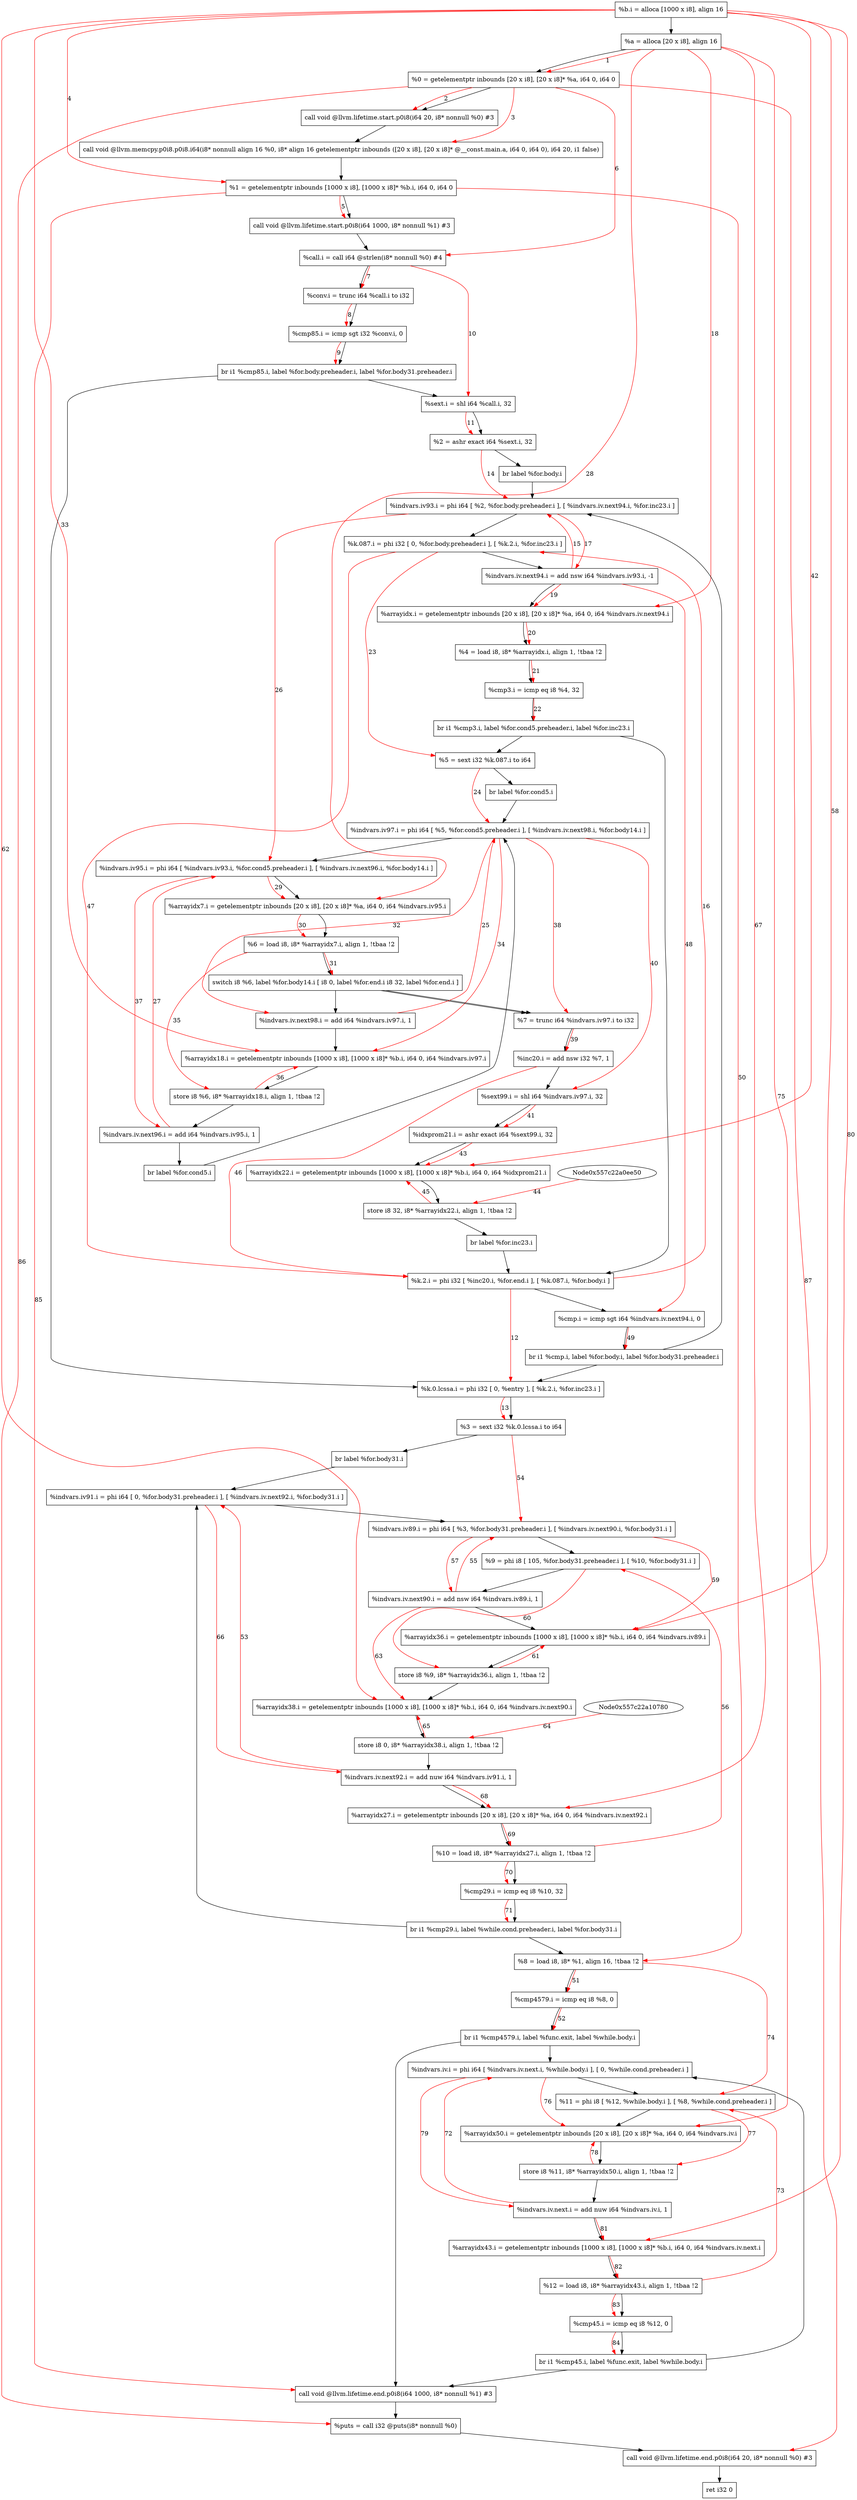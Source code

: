 digraph "CDFG for'main' function" {
	Node0x557c22a0d698[shape=record, label="  %b.i = alloca [1000 x i8], align 16"]
	Node0x557c22a10088[shape=record, label="  %a = alloca [20 x i8], align 16"]
	Node0x557c22a133b8[shape=record, label="  %0 = getelementptr inbounds [20 x i8], [20 x i8]* %a, i64 0, i64 0"]
	Node0x557c22a13538[shape=record, label="  call void @llvm.lifetime.start.p0i8(i64 20, i8* nonnull %0) #3"]
	Node0x557c22a13c98[shape=record, label="  call void @llvm.memcpy.p0i8.p0i8.i64(i8* nonnull align 16 %0, i8* align 16 getelementptr inbounds ([20 x i8], [20 x i8]* @__const.main.a, i64 0, i64 0), i64 20, i1 false)"]
	Node0x557c22a13d88[shape=record, label="  %1 = getelementptr inbounds [1000 x i8], [1000 x i8]* %b.i, i64 0, i64 0"]
	Node0x557c22a13eb8[shape=record, label="  call void @llvm.lifetime.start.p0i8(i64 1000, i8* nonnull %1) #3"]
	Node0x557c22a13fd0[shape=record, label="  %call.i = call i64 @strlen(i8* nonnull %0) #4"]
	Node0x557c22a14088[shape=record, label="  %conv.i = trunc i64 %call.i to i32"]
	Node0x557c22a14120[shape=record, label="  %cmp85.i = icmp sgt i32 %conv.i, 0"]
	Node0x557c22a14398[shape=record, label="  br i1 %cmp85.i, label %for.body.preheader.i, label %for.body31.preheader.i"]
	Node0x557c22a14440[shape=record, label="  %sext.i = shl i64 %call.i, 32"]
	Node0x557c22a144b0[shape=record, label="  %2 = ashr exact i64 %sext.i, 32"]
	Node0x557c22a14588[shape=record, label="  br label %for.body.i"]
	Node0x557c22a146e8[shape=record, label="  %k.0.lcssa.i = phi i32 [ 0, %entry ], [ %k.2.i, %for.inc23.i ]"]
	Node0x557c22a147c8[shape=record, label="  %3 = sext i32 %k.0.lcssa.i to i64"]
	Node0x557c22a14aa8[shape=record, label="  br label %for.body31.i"]
	Node0x557c22a14b58[shape=record, label="  %indvars.iv93.i = phi i64 [ %2, %for.body.preheader.i ], [ %indvars.iv.next94.i, %for.inc23.i ]"]
	Node0x557c22a14c58[shape=record, label="  %k.087.i = phi i32 [ 0, %for.body.preheader.i ], [ %k.2.i, %for.inc23.i ]"]
	Node0x557c22a14d40[shape=record, label="  %indvars.iv.next94.i = add nsw i64 %indvars.iv93.i, -1"]
	Node0x557c22a14dc8[shape=record, label="  %arrayidx.i = getelementptr inbounds [20 x i8], [20 x i8]* %a, i64 0, i64 %indvars.iv.next94.i"]
	Node0x557c22a141e8[shape=record, label="  %4 = load i8, i8* %arrayidx.i, align 1, !tbaa !2"]
	Node0x557c22a14ea0[shape=record, label="  %cmp3.i = icmp eq i8 %4, 32"]
	Node0x557c22a14ff8[shape=record, label="  br i1 %cmp3.i, label %for.cond5.preheader.i, label %for.inc23.i"]
	Node0x557c22a14f48[shape=record, label="  %5 = sext i32 %k.087.i to i64"]
	Node0x557c22a15108[shape=record, label="  br label %for.cond5.i"]
	Node0x557c22a15268[shape=record, label="  %indvars.iv97.i = phi i64 [ %5, %for.cond5.preheader.i ], [ %indvars.iv.next98.i, %for.body14.i ]"]
	Node0x557c22a15448[shape=record, label="  %indvars.iv95.i = phi i64 [ %indvars.iv93.i, %for.cond5.preheader.i ], [ %indvars.iv.next96.i, %for.body14.i ]"]
	Node0x557c22a15528[shape=record, label="  %arrayidx7.i = getelementptr inbounds [20 x i8], [20 x i8]* %a, i64 0, i64 %indvars.iv95.i"]
	Node0x557c22a155c8[shape=record, label="  %6 = load i8, i8* %arrayidx7.i, align 1, !tbaa !2"]
	Node0x557c22a15a18[shape=record, label="  switch i8 %6, label %for.body14.i [
    i8 0, label %for.end.i
    i8 32, label %for.end.i
  ]"]
	Node0x557c22a15b60[shape=record, label="  %indvars.iv.next98.i = add i64 %indvars.iv97.i, 1"]
	Node0x557c22a15be8[shape=record, label="  %arrayidx18.i = getelementptr inbounds [1000 x i8], [1000 x i8]* %b.i, i64 0, i64 %indvars.iv97.i"]
	Node0x557c22a15c70[shape=record, label="  store i8 %6, i8* %arrayidx18.i, align 1, !tbaa !2"]
	Node0x557c22a15cf0[shape=record, label="  %indvars.iv.next96.i = add i64 %indvars.iv95.i, 1"]
	Node0x557c22a153d8[shape=record, label="  br label %for.cond5.i"]
	Node0x557c22a159c8[shape=record, label="  %7 = trunc i64 %indvars.iv97.i to i32"]
	Node0x557c22a15d60[shape=record, label="  %inc20.i = add nsw i32 %7, 1"]
	Node0x557c22a15dd0[shape=record, label="  %sext99.i = shl i64 %indvars.iv97.i, 32"]
	Node0x557c22a15e40[shape=record, label="  %idxprom21.i = ashr exact i64 %sext99.i, 32"]
	Node0x557c22a15ec8[shape=record, label="  %arrayidx22.i = getelementptr inbounds [1000 x i8], [1000 x i8]* %b.i, i64 0, i64 %idxprom21.i"]
	Node0x557c22a15f80[shape=record, label="  store i8 32, i8* %arrayidx22.i, align 1, !tbaa !2"]
	Node0x557c22a150a8[shape=record, label="  br label %for.inc23.i"]
	Node0x557c22a15fd8[shape=record, label="  %k.2.i = phi i32 [ %inc20.i, %for.end.i ], [ %k.087.i, %for.body.i ]"]
	Node0x557c22a160d0[shape=record, label="  %cmp.i = icmp sgt i64 %indvars.iv.next94.i, 0"]
	Node0x557c22a16158[shape=record, label="  br i1 %cmp.i, label %for.body.i, label %for.body31.preheader.i"]
	Node0x557c22a142e8[shape=record, label="  %8 = load i8, i8* %1, align 16, !tbaa !2"]
	Node0x557c22a162d0[shape=record, label="  %cmp4579.i = icmp eq i8 %8, 0"]
	Node0x557c22a115a8[shape=record, label="  br i1 %cmp4579.i, label %func.exit, label %while.body.i"]
	Node0x557c22a11658[shape=record, label="  %indvars.iv91.i = phi i64 [ 0, %for.body31.preheader.i ], [ %indvars.iv.next92.i, %for.body31.i ]"]
	Node0x557c22a11808[shape=record, label="  %indvars.iv89.i = phi i64 [ %3, %for.body31.preheader.i ], [ %indvars.iv.next90.i, %for.body31.i ]"]
	Node0x557c22a11978[shape=record, label="  %9 = phi i8 [ 105, %for.body31.preheader.i ], [ %10, %for.body31.i ]"]
	Node0x557c22a11a40[shape=record, label="  %indvars.iv.next90.i = add nsw i64 %indvars.iv89.i, 1"]
	Node0x557c22a11ac8[shape=record, label="  %arrayidx36.i = getelementptr inbounds [1000 x i8], [1000 x i8]* %b.i, i64 0, i64 %indvars.iv89.i"]
	Node0x557c22a11b50[shape=record, label="  store i8 %9, i8* %arrayidx36.i, align 1, !tbaa !2"]
	Node0x557c22a11c48[shape=record, label="  %arrayidx38.i = getelementptr inbounds [1000 x i8], [1000 x i8]* %b.i, i64 0, i64 %indvars.iv.next90.i"]
	Node0x557c22a17380[shape=record, label="  store i8 0, i8* %arrayidx38.i, align 1, !tbaa !2"]
	Node0x557c22a17400[shape=record, label="  %indvars.iv.next92.i = add nuw i64 %indvars.iv91.i, 1"]
	Node0x557c22a17488[shape=record, label="  %arrayidx27.i = getelementptr inbounds [20 x i8], [20 x i8]* %a, i64 0, i64 %indvars.iv.next92.i"]
	Node0x557c22a14a48[shape=record, label="  %10 = load i8, i8* %arrayidx27.i, align 1, !tbaa !2"]
	Node0x557c22a17510[shape=record, label="  %cmp29.i = icmp eq i8 %10, 32"]
	Node0x557c22a17598[shape=record, label="  br i1 %cmp29.i, label %while.cond.preheader.i, label %for.body31.i"]
	Node0x557c22a17618[shape=record, label="  %indvars.iv.i = phi i64 [ %indvars.iv.next.i, %while.body.i ], [ 0, %while.cond.preheader.i ]"]
	Node0x557c22a17718[shape=record, label="  %11 = phi i8 [ %12, %while.body.i ], [ %8, %while.cond.preheader.i ]"]
	Node0x557c22a177f8[shape=record, label="  %arrayidx50.i = getelementptr inbounds [20 x i8], [20 x i8]* %a, i64 0, i64 %indvars.iv.i"]
	Node0x557c22a17880[shape=record, label="  store i8 %11, i8* %arrayidx50.i, align 1, !tbaa !2"]
	Node0x557c22a17900[shape=record, label="  %indvars.iv.next.i = add nuw i64 %indvars.iv.i, 1"]
	Node0x557c22a17fd8[shape=record, label="  %arrayidx43.i = getelementptr inbounds [1000 x i8], [1000 x i8]* %b.i, i64 0, i64 %indvars.iv.next.i"]
	Node0x557c22a15218[shape=record, label="  %12 = load i8, i8* %arrayidx43.i, align 1, !tbaa !2"]
	Node0x557c22a18060[shape=record, label="  %cmp45.i = icmp eq i8 %12, 0"]
	Node0x557c22a180e8[shape=record, label="  br i1 %cmp45.i, label %func.exit, label %while.body.i"]
	Node0x557c22a181b8[shape=record, label="  call void @llvm.lifetime.end.p0i8(i64 1000, i8* nonnull %1) #3"]
	Node0x557c22a18320[shape=record, label="  %puts = call i32 @puts(i8* nonnull %0)"]
	Node0x557c22a18468[shape=record, label="  call void @llvm.lifetime.end.p0i8(i64 20, i8* nonnull %0) #3"]
	Node0x557c22a11798[shape=record, label="  ret i32 0"]
	Node0x557c22a0d698 -> Node0x557c22a10088
	Node0x557c22a10088 -> Node0x557c22a133b8
	Node0x557c22a133b8 -> Node0x557c22a13538
	Node0x557c22a13538 -> Node0x557c22a13c98
	Node0x557c22a13c98 -> Node0x557c22a13d88
	Node0x557c22a13d88 -> Node0x557c22a13eb8
	Node0x557c22a13eb8 -> Node0x557c22a13fd0
	Node0x557c22a13fd0 -> Node0x557c22a14088
	Node0x557c22a14088 -> Node0x557c22a14120
	Node0x557c22a14120 -> Node0x557c22a14398
	Node0x557c22a14398 -> Node0x557c22a14440
	Node0x557c22a14398 -> Node0x557c22a146e8
	Node0x557c22a14440 -> Node0x557c22a144b0
	Node0x557c22a144b0 -> Node0x557c22a14588
	Node0x557c22a14588 -> Node0x557c22a14b58
	Node0x557c22a146e8 -> Node0x557c22a147c8
	Node0x557c22a147c8 -> Node0x557c22a14aa8
	Node0x557c22a14aa8 -> Node0x557c22a11658
	Node0x557c22a14b58 -> Node0x557c22a14c58
	Node0x557c22a14c58 -> Node0x557c22a14d40
	Node0x557c22a14d40 -> Node0x557c22a14dc8
	Node0x557c22a14dc8 -> Node0x557c22a141e8
	Node0x557c22a141e8 -> Node0x557c22a14ea0
	Node0x557c22a14ea0 -> Node0x557c22a14ff8
	Node0x557c22a14ff8 -> Node0x557c22a14f48
	Node0x557c22a14ff8 -> Node0x557c22a15fd8
	Node0x557c22a14f48 -> Node0x557c22a15108
	Node0x557c22a15108 -> Node0x557c22a15268
	Node0x557c22a15268 -> Node0x557c22a15448
	Node0x557c22a15448 -> Node0x557c22a15528
	Node0x557c22a15528 -> Node0x557c22a155c8
	Node0x557c22a155c8 -> Node0x557c22a15a18
	Node0x557c22a15a18 -> Node0x557c22a15b60
	Node0x557c22a15a18 -> Node0x557c22a159c8
	Node0x557c22a15a18 -> Node0x557c22a159c8
	Node0x557c22a15b60 -> Node0x557c22a15be8
	Node0x557c22a15be8 -> Node0x557c22a15c70
	Node0x557c22a15c70 -> Node0x557c22a15cf0
	Node0x557c22a15cf0 -> Node0x557c22a153d8
	Node0x557c22a153d8 -> Node0x557c22a15268
	Node0x557c22a159c8 -> Node0x557c22a15d60
	Node0x557c22a15d60 -> Node0x557c22a15dd0
	Node0x557c22a15dd0 -> Node0x557c22a15e40
	Node0x557c22a15e40 -> Node0x557c22a15ec8
	Node0x557c22a15ec8 -> Node0x557c22a15f80
	Node0x557c22a15f80 -> Node0x557c22a150a8
	Node0x557c22a150a8 -> Node0x557c22a15fd8
	Node0x557c22a15fd8 -> Node0x557c22a160d0
	Node0x557c22a160d0 -> Node0x557c22a16158
	Node0x557c22a16158 -> Node0x557c22a14b58
	Node0x557c22a16158 -> Node0x557c22a146e8
	Node0x557c22a142e8 -> Node0x557c22a162d0
	Node0x557c22a162d0 -> Node0x557c22a115a8
	Node0x557c22a115a8 -> Node0x557c22a181b8
	Node0x557c22a115a8 -> Node0x557c22a17618
	Node0x557c22a11658 -> Node0x557c22a11808
	Node0x557c22a11808 -> Node0x557c22a11978
	Node0x557c22a11978 -> Node0x557c22a11a40
	Node0x557c22a11a40 -> Node0x557c22a11ac8
	Node0x557c22a11ac8 -> Node0x557c22a11b50
	Node0x557c22a11b50 -> Node0x557c22a11c48
	Node0x557c22a11c48 -> Node0x557c22a17380
	Node0x557c22a17380 -> Node0x557c22a17400
	Node0x557c22a17400 -> Node0x557c22a17488
	Node0x557c22a17488 -> Node0x557c22a14a48
	Node0x557c22a14a48 -> Node0x557c22a17510
	Node0x557c22a17510 -> Node0x557c22a17598
	Node0x557c22a17598 -> Node0x557c22a142e8
	Node0x557c22a17598 -> Node0x557c22a11658
	Node0x557c22a17618 -> Node0x557c22a17718
	Node0x557c22a17718 -> Node0x557c22a177f8
	Node0x557c22a177f8 -> Node0x557c22a17880
	Node0x557c22a17880 -> Node0x557c22a17900
	Node0x557c22a17900 -> Node0x557c22a17fd8
	Node0x557c22a17fd8 -> Node0x557c22a15218
	Node0x557c22a15218 -> Node0x557c22a18060
	Node0x557c22a18060 -> Node0x557c22a180e8
	Node0x557c22a180e8 -> Node0x557c22a181b8
	Node0x557c22a180e8 -> Node0x557c22a17618
	Node0x557c22a181b8 -> Node0x557c22a18320
	Node0x557c22a18320 -> Node0x557c22a18468
	Node0x557c22a18468 -> Node0x557c22a11798
edge [color=red]
	Node0x557c22a10088 -> Node0x557c22a133b8[label="1"]
	Node0x557c22a133b8 -> Node0x557c22a13538[label="2"]
	Node0x557c22a133b8 -> Node0x557c22a13c98[label="3"]
	Node0x557c22a0d698 -> Node0x557c22a13d88[label="4"]
	Node0x557c22a13d88 -> Node0x557c22a13eb8[label="5"]
	Node0x557c22a133b8 -> Node0x557c22a13fd0[label="6"]
	Node0x557c22a13fd0 -> Node0x557c22a14088[label="7"]
	Node0x557c22a14088 -> Node0x557c22a14120[label="8"]
	Node0x557c22a14120 -> Node0x557c22a14398[label="9"]
	Node0x557c22a13fd0 -> Node0x557c22a14440[label="10"]
	Node0x557c22a14440 -> Node0x557c22a144b0[label="11"]
	Node0x557c22a15fd8 -> Node0x557c22a146e8[label="12"]
	Node0x557c22a146e8 -> Node0x557c22a147c8[label="13"]
	Node0x557c22a144b0 -> Node0x557c22a14b58[label="14"]
	Node0x557c22a14d40 -> Node0x557c22a14b58[label="15"]
	Node0x557c22a15fd8 -> Node0x557c22a14c58[label="16"]
	Node0x557c22a14b58 -> Node0x557c22a14d40[label="17"]
	Node0x557c22a10088 -> Node0x557c22a14dc8[label="18"]
	Node0x557c22a14d40 -> Node0x557c22a14dc8[label="19"]
	Node0x557c22a14dc8 -> Node0x557c22a141e8[label="20"]
	Node0x557c22a141e8 -> Node0x557c22a14ea0[label="21"]
	Node0x557c22a14ea0 -> Node0x557c22a14ff8[label="22"]
	Node0x557c22a14c58 -> Node0x557c22a14f48[label="23"]
	Node0x557c22a14f48 -> Node0x557c22a15268[label="24"]
	Node0x557c22a15b60 -> Node0x557c22a15268[label="25"]
	Node0x557c22a14b58 -> Node0x557c22a15448[label="26"]
	Node0x557c22a15cf0 -> Node0x557c22a15448[label="27"]
	Node0x557c22a10088 -> Node0x557c22a15528[label="28"]
	Node0x557c22a15448 -> Node0x557c22a15528[label="29"]
	Node0x557c22a15528 -> Node0x557c22a155c8[label="30"]
	Node0x557c22a155c8 -> Node0x557c22a15a18[label="31"]
	Node0x557c22a15268 -> Node0x557c22a15b60[label="32"]
	Node0x557c22a0d698 -> Node0x557c22a15be8[label="33"]
	Node0x557c22a15268 -> Node0x557c22a15be8[label="34"]
	Node0x557c22a155c8 -> Node0x557c22a15c70[label="35"]
	Node0x557c22a15c70 -> Node0x557c22a15be8[label="36"]
	Node0x557c22a15448 -> Node0x557c22a15cf0[label="37"]
	Node0x557c22a15268 -> Node0x557c22a159c8[label="38"]
	Node0x557c22a159c8 -> Node0x557c22a15d60[label="39"]
	Node0x557c22a15268 -> Node0x557c22a15dd0[label="40"]
	Node0x557c22a15dd0 -> Node0x557c22a15e40[label="41"]
	Node0x557c22a0d698 -> Node0x557c22a15ec8[label="42"]
	Node0x557c22a15e40 -> Node0x557c22a15ec8[label="43"]
	Node0x557c22a0ee50 -> Node0x557c22a15f80[label="44"]
	Node0x557c22a15f80 -> Node0x557c22a15ec8[label="45"]
	Node0x557c22a15d60 -> Node0x557c22a15fd8[label="46"]
	Node0x557c22a14c58 -> Node0x557c22a15fd8[label="47"]
	Node0x557c22a14d40 -> Node0x557c22a160d0[label="48"]
	Node0x557c22a160d0 -> Node0x557c22a16158[label="49"]
	Node0x557c22a13d88 -> Node0x557c22a142e8[label="50"]
	Node0x557c22a142e8 -> Node0x557c22a162d0[label="51"]
	Node0x557c22a162d0 -> Node0x557c22a115a8[label="52"]
	Node0x557c22a17400 -> Node0x557c22a11658[label="53"]
	Node0x557c22a147c8 -> Node0x557c22a11808[label="54"]
	Node0x557c22a11a40 -> Node0x557c22a11808[label="55"]
	Node0x557c22a14a48 -> Node0x557c22a11978[label="56"]
	Node0x557c22a11808 -> Node0x557c22a11a40[label="57"]
	Node0x557c22a0d698 -> Node0x557c22a11ac8[label="58"]
	Node0x557c22a11808 -> Node0x557c22a11ac8[label="59"]
	Node0x557c22a11978 -> Node0x557c22a11b50[label="60"]
	Node0x557c22a11b50 -> Node0x557c22a11ac8[label="61"]
	Node0x557c22a0d698 -> Node0x557c22a11c48[label="62"]
	Node0x557c22a11a40 -> Node0x557c22a11c48[label="63"]
	Node0x557c22a10780 -> Node0x557c22a17380[label="64"]
	Node0x557c22a17380 -> Node0x557c22a11c48[label="65"]
	Node0x557c22a11658 -> Node0x557c22a17400[label="66"]
	Node0x557c22a10088 -> Node0x557c22a17488[label="67"]
	Node0x557c22a17400 -> Node0x557c22a17488[label="68"]
	Node0x557c22a17488 -> Node0x557c22a14a48[label="69"]
	Node0x557c22a14a48 -> Node0x557c22a17510[label="70"]
	Node0x557c22a17510 -> Node0x557c22a17598[label="71"]
	Node0x557c22a17900 -> Node0x557c22a17618[label="72"]
	Node0x557c22a15218 -> Node0x557c22a17718[label="73"]
	Node0x557c22a142e8 -> Node0x557c22a17718[label="74"]
	Node0x557c22a10088 -> Node0x557c22a177f8[label="75"]
	Node0x557c22a17618 -> Node0x557c22a177f8[label="76"]
	Node0x557c22a17718 -> Node0x557c22a17880[label="77"]
	Node0x557c22a17880 -> Node0x557c22a177f8[label="78"]
	Node0x557c22a17618 -> Node0x557c22a17900[label="79"]
	Node0x557c22a0d698 -> Node0x557c22a17fd8[label="80"]
	Node0x557c22a17900 -> Node0x557c22a17fd8[label="81"]
	Node0x557c22a17fd8 -> Node0x557c22a15218[label="82"]
	Node0x557c22a15218 -> Node0x557c22a18060[label="83"]
	Node0x557c22a18060 -> Node0x557c22a180e8[label="84"]
	Node0x557c22a13d88 -> Node0x557c22a181b8[label="85"]
	Node0x557c22a133b8 -> Node0x557c22a18320[label="86"]
	Node0x557c22a133b8 -> Node0x557c22a18468[label="87"]
}

